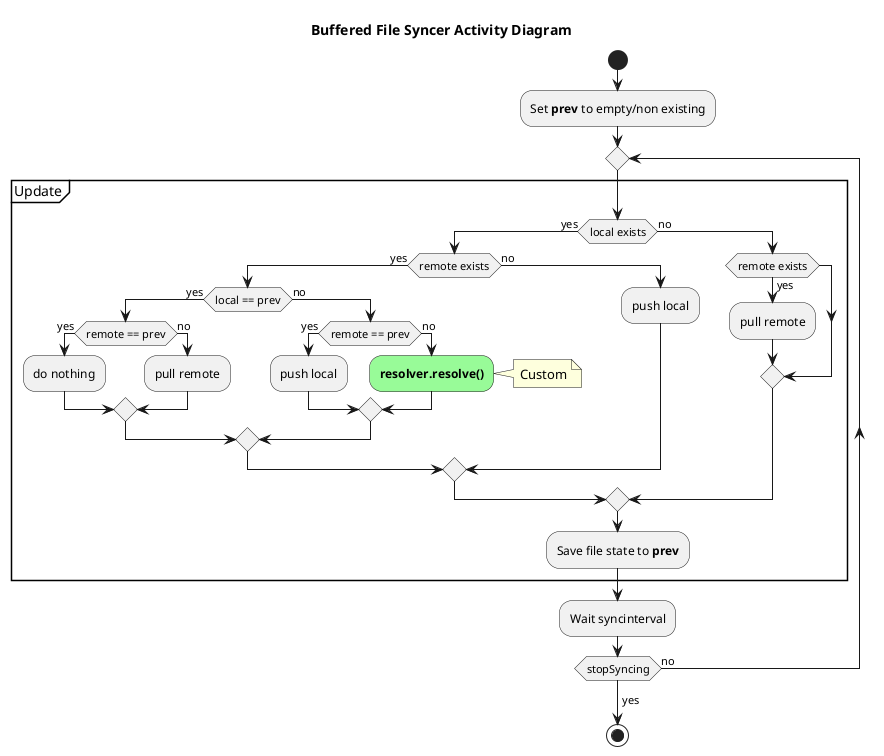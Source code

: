 @startuml buffered-file-syncer-activity-diagram

title Buffered File Syncer Activity Diagram

start

:Set <b>prev</b> to empty/non existing;

repeat

    partition Update {

        if (local exists) then (yes)
            if (remote exists) then (yes)
                if (local == prev) then (yes)
                    if (remote == prev) then (yes)
                        :do nothing;
                    else (no)
                        :pull remote;
                    endif
                else (no)
                    if (remote == prev) then (yes)
                        :push local;
                    else (no)
                        #palegreen:<b>resolver.resolve()</b>;
                        note right
                        Custom
                        endnote
                    endif   
                endif
            else (no)
                :push local;
            endif
        else (no)
            if (remote exists) then (yes)
                :pull remote;
            endif
        endif



    :Save file state to <b>prev</b>;

    }

:Wait syncinterval;

repeat while (stopSyncing) is (no)
->yes;

stop

@enduml